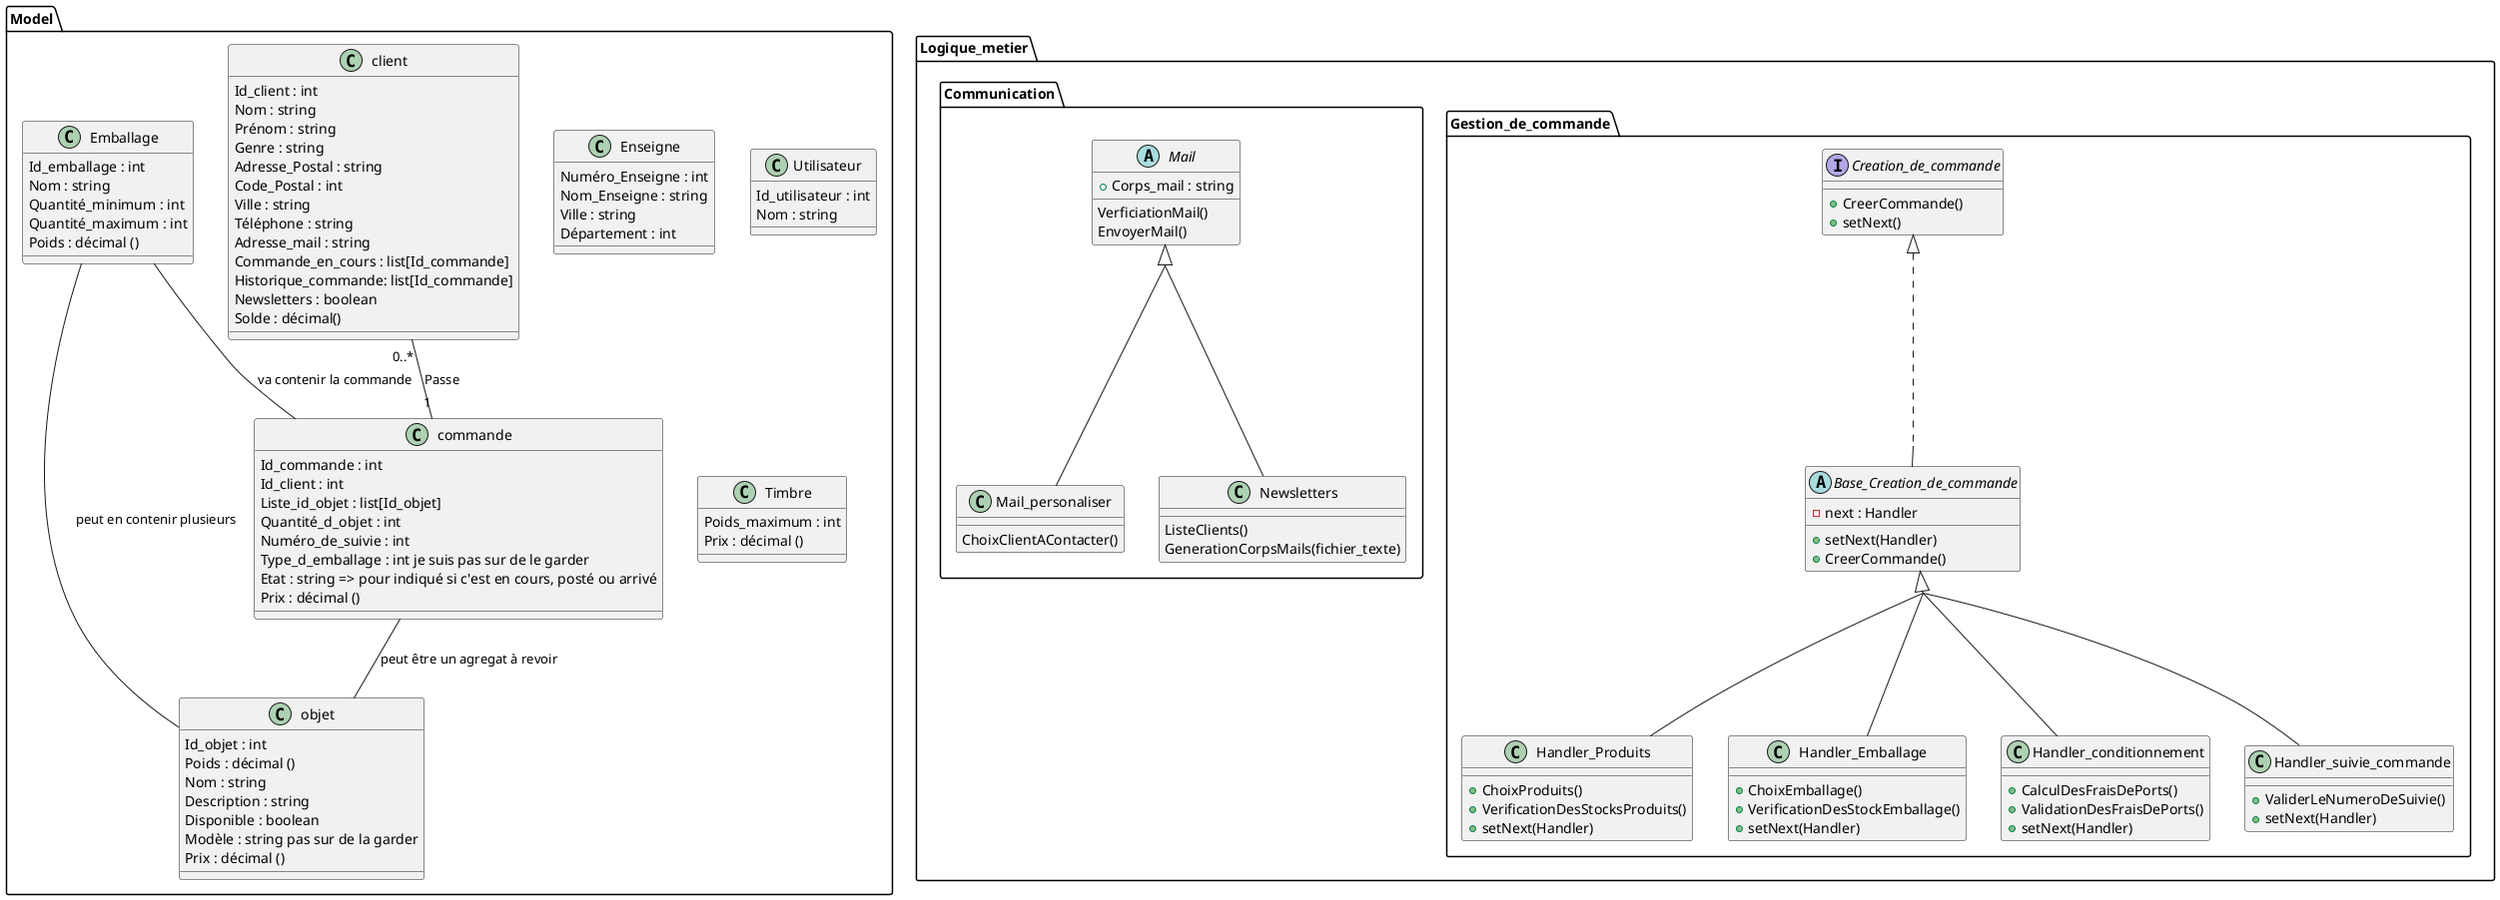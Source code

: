 @startuml class brooullion
skinparam groupInheritance 2

package Model {
    class client {
        Id_client : int
        Nom : string
        Prénom : string
        Genre : string
        Adresse_Postal : string
        Code_Postal : int
        Ville : string
        Téléphone : string
        Adresse_mail : string
        Commande_en_cours : list[Id_commande]
        Historique_commande: list[Id_commande]
        Newsletters : boolean
        {field} Solde : décimal()
    }

    class commande {
        Id_commande : int
        Id_client : int
        Liste_id_objet : list[Id_objet]
        Quantité_d_objet : int
        Numéro_de_suivie : int
        Type_d_emballage : int je suis pas sur de le garder
        Etat : string => pour indiqué si c'est en cours, posté ou arrivé
        {field} Prix : décimal ()

    }

    class objet {
        Id_objet : int
        {field} Poids : décimal ()
        Nom : string
        Description : string
        Disponible : boolean
        Modèle : string pas sur de la garder
        {field} Prix : décimal ()
    }

    class Emballage {
        Id_emballage : int
        Nom : string
        Quantité_minimum : int
        Quantité_maximum : int
        {field} Poids : décimal ()
    }

    class Enseigne {
        Numéro_Enseigne : int
        Nom_Enseigne : string
        Ville : string
        Département : int
    }

    class Utilisateur {
        Id_utilisateur : int
        Nom : string
    }

    class Timbre {
        Poids_maximum : int
        {field} Prix : décimal ()
    }
}

client "0..*" -- "1" commande : Passe
commande -- objet : peut être un agregat à revoir
Emballage -- objet : peut en contenir plusieurs
Emballage -- commande : va contenir la commande


package Logique_metier {

    package Gestion_de_commande {
        interface Creation_de_commande {
        + CreerCommande()
        + setNext()
        }

        abstract Base_Creation_de_commande {
            - next : Handler
            + setNext(Handler)
            + CreerCommande()
        } 

        class Handler_Produits{
            + ChoixProduits()
            + VerificationDesStocksProduits()
            + setNext(Handler)
        }

        class Handler_Emballage {
            + ChoixEmballage()
            + VerificationDesStockEmballage()
            + setNext(Handler)
        }

        class Handler_conditionnement {
            + CalculDesFraisDePorts()
            + ValidationDesFraisDePorts()
            + setNext(Handler)
        }

        class Handler_suivie_commande {
            + ValiderLeNumeroDeSuivie()
            + setNext(Handler)
        }
    }

    package Communication {

        class Mail_personaliser {
            ChoixClientAContacter()
        }

        class Newsletters {
            ListeClients()
            GenerationCorpsMails(fichier_texte)
        }

        abstract Mail {
            + Corps_mail : string
            VerficiationMail()
            EnvoyerMail()
        }
    }
    
}

Creation_de_commande <|.. Base_Creation_de_commande
Base_Creation_de_commande <|-- Handler_Produits
Base_Creation_de_commande <|-- Handler_Emballage
Base_Creation_de_commande <|-- Handler_conditionnement
Base_Creation_de_commande <|-- Handler_suivie_commande


Mail <|-- Mail_personaliser
Mail <|-- Newsletters











@enduml